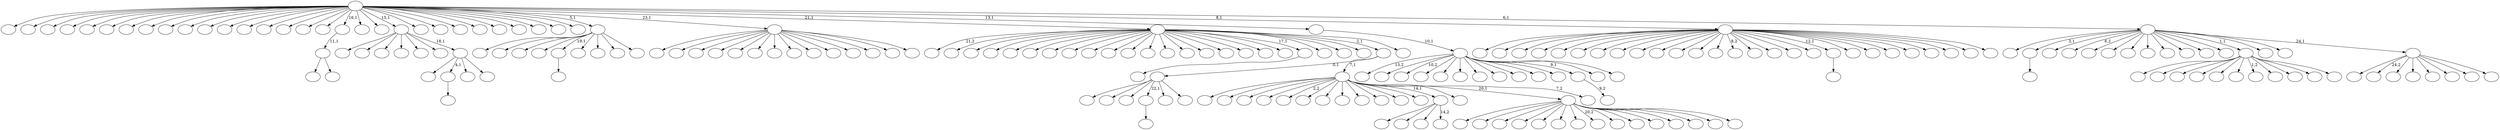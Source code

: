 digraph T {
	225 [label=""]
	224 [label=""]
	223 [label=""]
	222 [label=""]
	221 [label=""]
	220 [label=""]
	219 [label=""]
	218 [label=""]
	217 [label=""]
	216 [label=""]
	215 [label=""]
	214 [label=""]
	213 [label=""]
	212 [label=""]
	211 [label=""]
	210 [label=""]
	209 [label=""]
	208 [label=""]
	207 [label=""]
	206 [label=""]
	205 [label=""]
	204 [label=""]
	203 [label=""]
	202 [label=""]
	201 [label=""]
	200 [label=""]
	199 [label=""]
	198 [label=""]
	197 [label=""]
	196 [label=""]
	195 [label=""]
	194 [label=""]
	193 [label=""]
	192 [label=""]
	191 [label=""]
	190 [label=""]
	189 [label=""]
	188 [label=""]
	187 [label=""]
	186 [label=""]
	185 [label=""]
	184 [label=""]
	183 [label=""]
	182 [label=""]
	181 [label=""]
	180 [label=""]
	179 [label=""]
	178 [label=""]
	177 [label=""]
	176 [label=""]
	175 [label=""]
	174 [label=""]
	173 [label=""]
	172 [label=""]
	171 [label=""]
	170 [label=""]
	169 [label=""]
	168 [label=""]
	167 [label=""]
	166 [label=""]
	165 [label=""]
	164 [label=""]
	163 [label=""]
	162 [label=""]
	161 [label=""]
	160 [label=""]
	159 [label=""]
	158 [label=""]
	157 [label=""]
	156 [label=""]
	155 [label=""]
	154 [label=""]
	153 [label=""]
	152 [label=""]
	151 [label=""]
	150 [label=""]
	149 [label=""]
	148 [label=""]
	147 [label=""]
	146 [label=""]
	145 [label=""]
	144 [label=""]
	143 [label=""]
	142 [label=""]
	141 [label=""]
	140 [label=""]
	139 [label=""]
	138 [label=""]
	137 [label=""]
	136 [label=""]
	135 [label=""]
	134 [label=""]
	133 [label=""]
	132 [label=""]
	131 [label=""]
	130 [label=""]
	129 [label=""]
	128 [label=""]
	127 [label=""]
	126 [label=""]
	125 [label=""]
	124 [label=""]
	123 [label=""]
	122 [label=""]
	121 [label=""]
	120 [label=""]
	119 [label=""]
	118 [label=""]
	117 [label=""]
	116 [label=""]
	115 [label=""]
	114 [label=""]
	113 [label=""]
	112 [label=""]
	111 [label=""]
	110 [label=""]
	109 [label=""]
	108 [label=""]
	107 [label=""]
	106 [label=""]
	105 [label=""]
	104 [label=""]
	103 [label=""]
	102 [label=""]
	101 [label=""]
	100 [label=""]
	99 [label=""]
	98 [label=""]
	97 [label=""]
	96 [label=""]
	95 [label=""]
	94 [label=""]
	93 [label=""]
	92 [label=""]
	91 [label=""]
	90 [label=""]
	89 [label=""]
	88 [label=""]
	87 [label=""]
	86 [label=""]
	85 [label=""]
	84 [label=""]
	83 [label=""]
	82 [label=""]
	81 [label=""]
	80 [label=""]
	79 [label=""]
	78 [label=""]
	77 [label=""]
	76 [label=""]
	75 [label=""]
	74 [label=""]
	73 [label=""]
	72 [label=""]
	71 [label=""]
	70 [label=""]
	69 [label=""]
	68 [label=""]
	67 [label=""]
	66 [label=""]
	65 [label=""]
	64 [label=""]
	63 [label=""]
	62 [label=""]
	61 [label=""]
	60 [label=""]
	59 [label=""]
	58 [label=""]
	57 [label=""]
	56 [label=""]
	55 [label=""]
	54 [label=""]
	53 [label=""]
	52 [label=""]
	51 [label=""]
	50 [label=""]
	49 [label=""]
	48 [label=""]
	47 [label=""]
	46 [label=""]
	45 [label=""]
	44 [label=""]
	43 [label=""]
	42 [label=""]
	41 [label=""]
	40 [label=""]
	39 [label=""]
	38 [label=""]
	37 [label=""]
	36 [label=""]
	35 [label=""]
	34 [label=""]
	33 [label=""]
	32 [label=""]
	31 [label=""]
	30 [label=""]
	29 [label=""]
	28 [label=""]
	27 [label=""]
	26 [label=""]
	25 [label=""]
	24 [label=""]
	23 [label=""]
	22 [label=""]
	21 [label=""]
	20 [label=""]
	19 [label=""]
	18 [label=""]
	17 [label=""]
	16 [label=""]
	15 [label=""]
	14 [label=""]
	13 [label=""]
	12 [label=""]
	11 [label=""]
	10 [label=""]
	9 [label=""]
	8 [label=""]
	7 [label=""]
	6 [label=""]
	5 [label=""]
	4 [label=""]
	3 [label=""]
	2 [label=""]
	1 [label=""]
	0 [label=""]
	194 -> 195 [label=""]
	191 -> 192 [label=""]
	189 -> 190 [label=""]
	159 -> 160 [label=""]
	113 -> 203 [label=""]
	113 -> 197 [label=""]
	113 -> 193 [label=""]
	113 -> 189 [label="22,1"]
	113 -> 155 [label=""]
	113 -> 114 [label=""]
	101 -> 102 [label=""]
	84 -> 200 [label=""]
	84 -> 85 [label=""]
	83 -> 84 [label="11,1"]
	74 -> 181 [label=""]
	74 -> 159 [label="4,1"]
	74 -> 109 [label=""]
	74 -> 75 [label=""]
	73 -> 182 [label=""]
	73 -> 174 [label=""]
	73 -> 169 [label=""]
	73 -> 166 [label=""]
	73 -> 107 [label=""]
	73 -> 98 [label=""]
	73 -> 74 [label="18,1"]
	59 -> 60 [label="9,2"]
	57 -> 58 [label=""]
	37 -> 224 [label=""]
	37 -> 219 [label=""]
	37 -> 146 [label=""]
	37 -> 126 [label=""]
	37 -> 125 [label=""]
	37 -> 112 [label=""]
	37 -> 90 [label="1,2"]
	37 -> 87 [label=""]
	37 -> 68 [label=""]
	37 -> 48 [label=""]
	37 -> 38 [label=""]
	29 -> 198 [label=""]
	29 -> 176 [label=""]
	29 -> 148 [label=""]
	29 -> 30 [label="14,2"]
	22 -> 225 [label=""]
	22 -> 223 [label=""]
	22 -> 220 [label=""]
	22 -> 213 [label=""]
	22 -> 194 [label="19,1"]
	22 -> 167 [label=""]
	22 -> 120 [label=""]
	22 -> 78 [label=""]
	22 -> 23 [label=""]
	20 -> 211 [label=""]
	20 -> 202 [label=""]
	20 -> 183 [label=""]
	20 -> 165 [label=""]
	20 -> 152 [label=""]
	20 -> 141 [label=""]
	20 -> 133 [label=""]
	20 -> 117 [label=""]
	20 -> 105 [label=""]
	20 -> 53 [label=""]
	20 -> 50 [label=""]
	20 -> 46 [label=""]
	20 -> 43 [label=""]
	20 -> 21 [label=""]
	18 -> 205 [label=""]
	18 -> 158 [label=""]
	18 -> 147 [label=""]
	18 -> 143 [label=""]
	18 -> 140 [label=""]
	18 -> 129 [label=""]
	18 -> 108 [label=""]
	18 -> 93 [label="20,2"]
	18 -> 92 [label=""]
	18 -> 65 [label=""]
	18 -> 54 [label=""]
	18 -> 45 [label=""]
	18 -> 42 [label=""]
	18 -> 35 [label=""]
	18 -> 19 [label=""]
	15 -> 209 [label=""]
	15 -> 171 [label=""]
	15 -> 135 [label=""]
	15 -> 128 [label=""]
	15 -> 95 [label="2,2"]
	15 -> 94 [label=""]
	15 -> 63 [label=""]
	15 -> 56 [label=""]
	15 -> 49 [label=""]
	15 -> 44 [label=""]
	15 -> 41 [label=""]
	15 -> 31 [label=""]
	15 -> 29 [label="14,1"]
	15 -> 25 [label=""]
	15 -> 18 [label="20,1"]
	15 -> 16 [label="7,2"]
	14 -> 113 [label="0,1"]
	14 -> 15 [label="7,1"]
	12 -> 222 [label="21,2"]
	12 -> 216 [label=""]
	12 -> 208 [label=""]
	12 -> 199 [label=""]
	12 -> 196 [label=""]
	12 -> 185 [label=""]
	12 -> 178 [label=""]
	12 -> 173 [label=""]
	12 -> 157 [label=""]
	12 -> 136 [label=""]
	12 -> 130 [label=""]
	12 -> 122 [label=""]
	12 -> 121 [label=""]
	12 -> 115 [label=""]
	12 -> 106 [label=""]
	12 -> 91 [label=""]
	12 -> 89 [label=""]
	12 -> 66 [label=""]
	12 -> 61 [label=""]
	12 -> 57 [label="17,1"]
	12 -> 55 [label=""]
	12 -> 40 [label=""]
	12 -> 17 [label=""]
	12 -> 14 [label="2,1"]
	12 -> 13 [label=""]
	10 -> 212 [label="13,2"]
	10 -> 184 [label=""]
	10 -> 180 [label="10,2"]
	10 -> 168 [label=""]
	10 -> 164 [label=""]
	10 -> 154 [label=""]
	10 -> 145 [label=""]
	10 -> 134 [label=""]
	10 -> 131 [label=""]
	10 -> 76 [label=""]
	10 -> 64 [label=""]
	10 -> 59 [label="9,1"]
	10 -> 24 [label=""]
	10 -> 11 [label=""]
	9 -> 10 [label="10,1"]
	4 -> 221 [label=""]
	4 -> 218 [label=""]
	4 -> 217 [label=""]
	4 -> 214 [label=""]
	4 -> 206 [label=""]
	4 -> 201 [label=""]
	4 -> 187 [label=""]
	4 -> 186 [label=""]
	4 -> 161 [label=""]
	4 -> 156 [label=""]
	4 -> 150 [label=""]
	4 -> 142 [label=""]
	4 -> 138 [label=""]
	4 -> 124 [label="8,2"]
	4 -> 123 [label=""]
	4 -> 119 [label=""]
	4 -> 110 [label=""]
	4 -> 104 [label=""]
	4 -> 101 [label="12,1"]
	4 -> 100 [label=""]
	4 -> 99 [label=""]
	4 -> 77 [label=""]
	4 -> 71 [label=""]
	4 -> 69 [label=""]
	4 -> 47 [label=""]
	4 -> 27 [label=""]
	4 -> 5 [label=""]
	2 -> 188 [label=""]
	2 -> 132 [label="24,2"]
	2 -> 96 [label=""]
	2 -> 82 [label=""]
	2 -> 39 [label=""]
	2 -> 7 [label=""]
	2 -> 6 [label=""]
	2 -> 3 [label=""]
	1 -> 215 [label=""]
	1 -> 191 [label="3,1"]
	1 -> 175 [label=""]
	1 -> 172 [label="6,2"]
	1 -> 153 [label=""]
	1 -> 151 [label=""]
	1 -> 149 [label=""]
	1 -> 139 [label=""]
	1 -> 103 [label=""]
	1 -> 81 [label=""]
	1 -> 72 [label=""]
	1 -> 70 [label=""]
	1 -> 37 [label="1,1"]
	1 -> 36 [label=""]
	1 -> 8 [label=""]
	1 -> 2 [label="24,1"]
	0 -> 210 [label=""]
	0 -> 207 [label=""]
	0 -> 204 [label=""]
	0 -> 179 [label=""]
	0 -> 177 [label=""]
	0 -> 170 [label=""]
	0 -> 163 [label=""]
	0 -> 162 [label=""]
	0 -> 144 [label=""]
	0 -> 137 [label=""]
	0 -> 127 [label=""]
	0 -> 118 [label=""]
	0 -> 116 [label=""]
	0 -> 111 [label=""]
	0 -> 97 [label=""]
	0 -> 88 [label=""]
	0 -> 86 [label=""]
	0 -> 83 [label="16,1"]
	0 -> 80 [label=""]
	0 -> 79 [label=""]
	0 -> 73 [label="15,1"]
	0 -> 67 [label=""]
	0 -> 62 [label=""]
	0 -> 52 [label=""]
	0 -> 51 [label=""]
	0 -> 34 [label=""]
	0 -> 33 [label=""]
	0 -> 32 [label=""]
	0 -> 28 [label=""]
	0 -> 26 [label=""]
	0 -> 22 [label="5,1"]
	0 -> 20 [label="23,1"]
	0 -> 12 [label="21,1"]
	0 -> 9 [label="13,1"]
	0 -> 4 [label="8,1"]
	0 -> 1 [label="6,1"]
}
